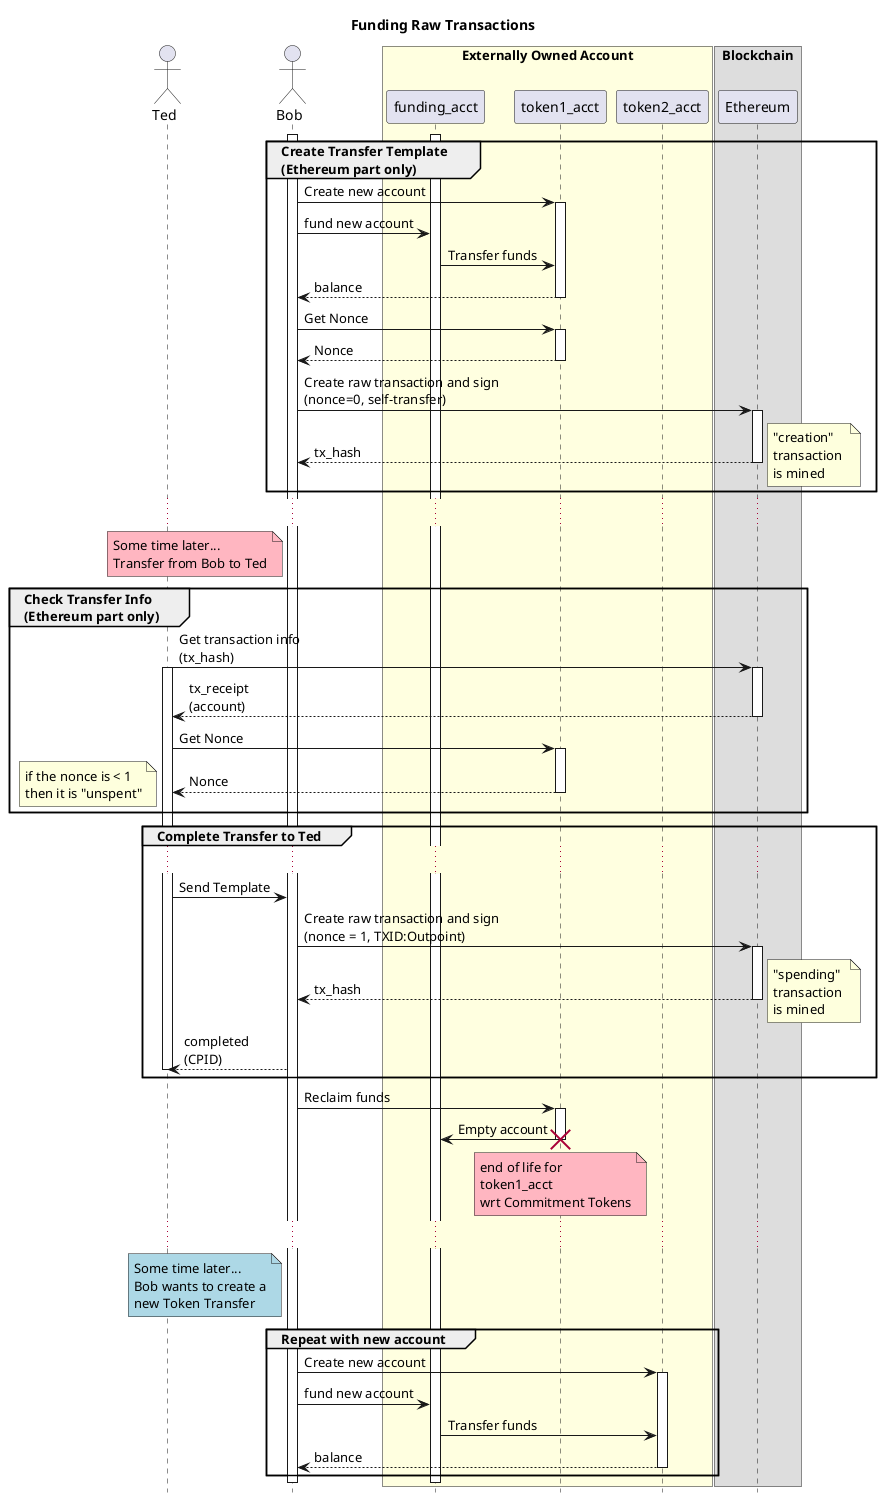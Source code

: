 @startuml
title Funding Raw Transactions
hide footbox

actor Ted
actor Bob 


box "Externally Owned Account" #LightYellow
    participant funding_acct as FA
    participant token1_acct as T1
    participant token2_acct as T2
end box



box "Blockchain" 
    participant Ethereum as E
end box

activate Bob
activate FA
' activate E

group Create Transfer Template \n(Ethereum part only)
    Bob -> T1: Create new account
    activate T1

    Bob -> FA: fund new account

    FA -> T1: Transfer funds
        ' note right
        ' Create vout0
        ' end note
    T1 --> Bob: balance
    deactivate T1

    Bob -> T1: Get Nonce
    activate T1
    T1 --> Bob: Nonce
    deactivate T1

    Bob -> E: Create raw transaction and sign\n(nonce=0, self-transfer)
    activate E
    E --> Bob: tx_hash
        note right
        "creation" 
        transaction 
        is mined
        end note
    deactivate E
end
...
note left of Bob #LightPink
    Some time later...
    Transfer from Bob to Ted
end note

' activate Ted
group Check Transfer Info\n(Ethereum part only)
    
    Ted -> E: Get transaction info\n(tx_hash)
    activate E
    activate Ted
    E --> Ted: tx_receipt\n(account)
    deactivate E

    Ted -> T1: Get Nonce
    activate T1
    T1 --> Ted: Nonce
      note left
      if the nonce is < 1 
      then it is "unspent"
      end note
    deactivate T1
end

group Complete Transfer to Ted
    ...

    Ted -> Bob: Send Template
    Bob -> E: Create raw transaction and sign\n(nonce = 1, TXID:Outpoint)
    activate E
    E --> Bob: tx_hash
        note right
        "spending" 
        transaction 
        is mined
        end note
    deactivate E
    Bob --> Ted: completed\n(CPID)
    deactivate Ted
end 

Bob -> T1: Reclaim funds
activate T1
T1 -> FA: Empty account
deactivate T1


destroy T1
note over T1 #LightPink
    end of life for
    token1_acct 
    wrt Commitment Tokens
end note
...
note left of Bob #LightBlue
    Some time later...
    Bob wants to create a
    new Token Transfer
end note

group Repeat with new account

    Bob -> T2: Create new account
    activate T2

    Bob -> FA: fund new account

    FA -> T2: Transfer funds
        ' note right
        ' Create vout0
        ' end note
    T2 --> Bob: balance
    deactivate T2
end

' end of life for token1_acct



' deacti vate E
deactivate FA
deactivate Bob

@enduml

